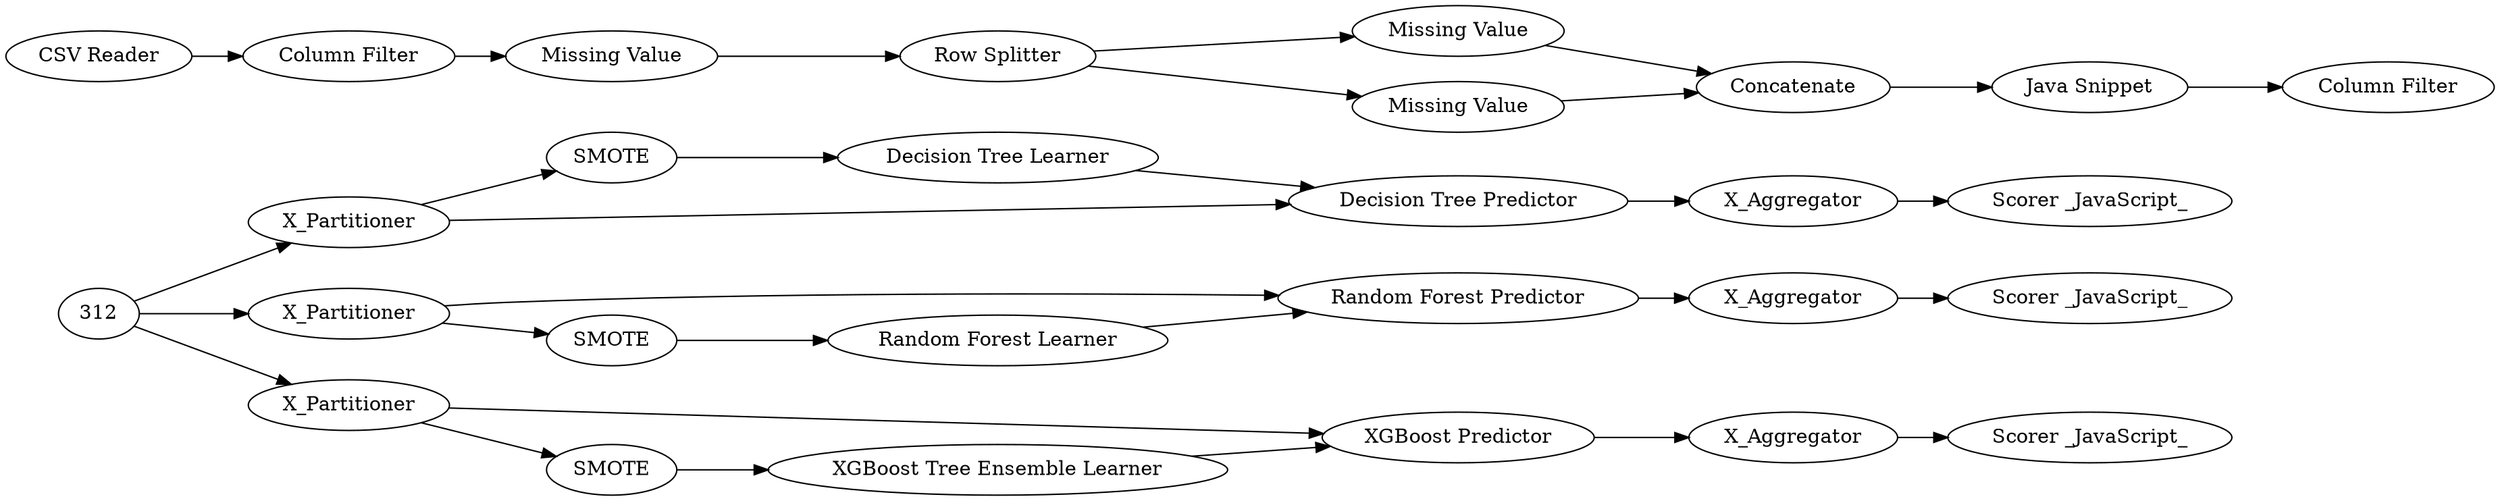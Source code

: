 digraph {
	284 [label=X_Partitioner]
	285 [label=SMOTE]
	286 [label="Decision Tree Learner"]
	287 [label="Decision Tree Predictor"]
	288 [label=X_Aggregator]
	293 [label="Scorer _JavaScript_"]
	275 [label="Column Filter"]
	132 [label="Row Splitter"]
	133 [label="Missing Value"]
	134 [label="Missing Value"]
	135 [label=Concatenate]
	278 [label="Missing Value"]
	281 [label="Java Snippet"]
	292 [label="Column Filter"]
	295 [label="CSV Reader"]
	313 [label="Random Forest Learner"]
	314 [label="Random Forest Predictor"]
	315 [label=X_Aggregator]
	316 [label="Scorer _JavaScript_"]
	317 [label=X_Partitioner]
	318 [label=SMOTE]
	319 [label="XGBoost Tree Ensemble Learner"]
	320 [label="XGBoost Predictor"]
	321 [label=X_Partitioner]
	322 [label=SMOTE]
	323 [label=X_Aggregator]
	324 [label="Scorer _JavaScript_"]
	132 -> 133
	132 -> 134
	133 -> 135
	134 -> 135
	275 -> 278
	135 -> 281
	278 -> 132
	281 -> 292
	295 -> 275
	284 -> 285
	284 -> 287
	285 -> 286
	286 -> 287
	287 -> 288
	288 -> 293
	312 -> 284
	312 -> 317
	312 -> 321
	313 -> 314
	314 -> 315
	315 -> 316
	317 -> 318
	317 -> 314
	318 -> 313
	319 -> 320
	320 -> 323
	321 -> 322
	321 -> 320
	322 -> 319
	323 -> 324
	rankdir=LR
}

